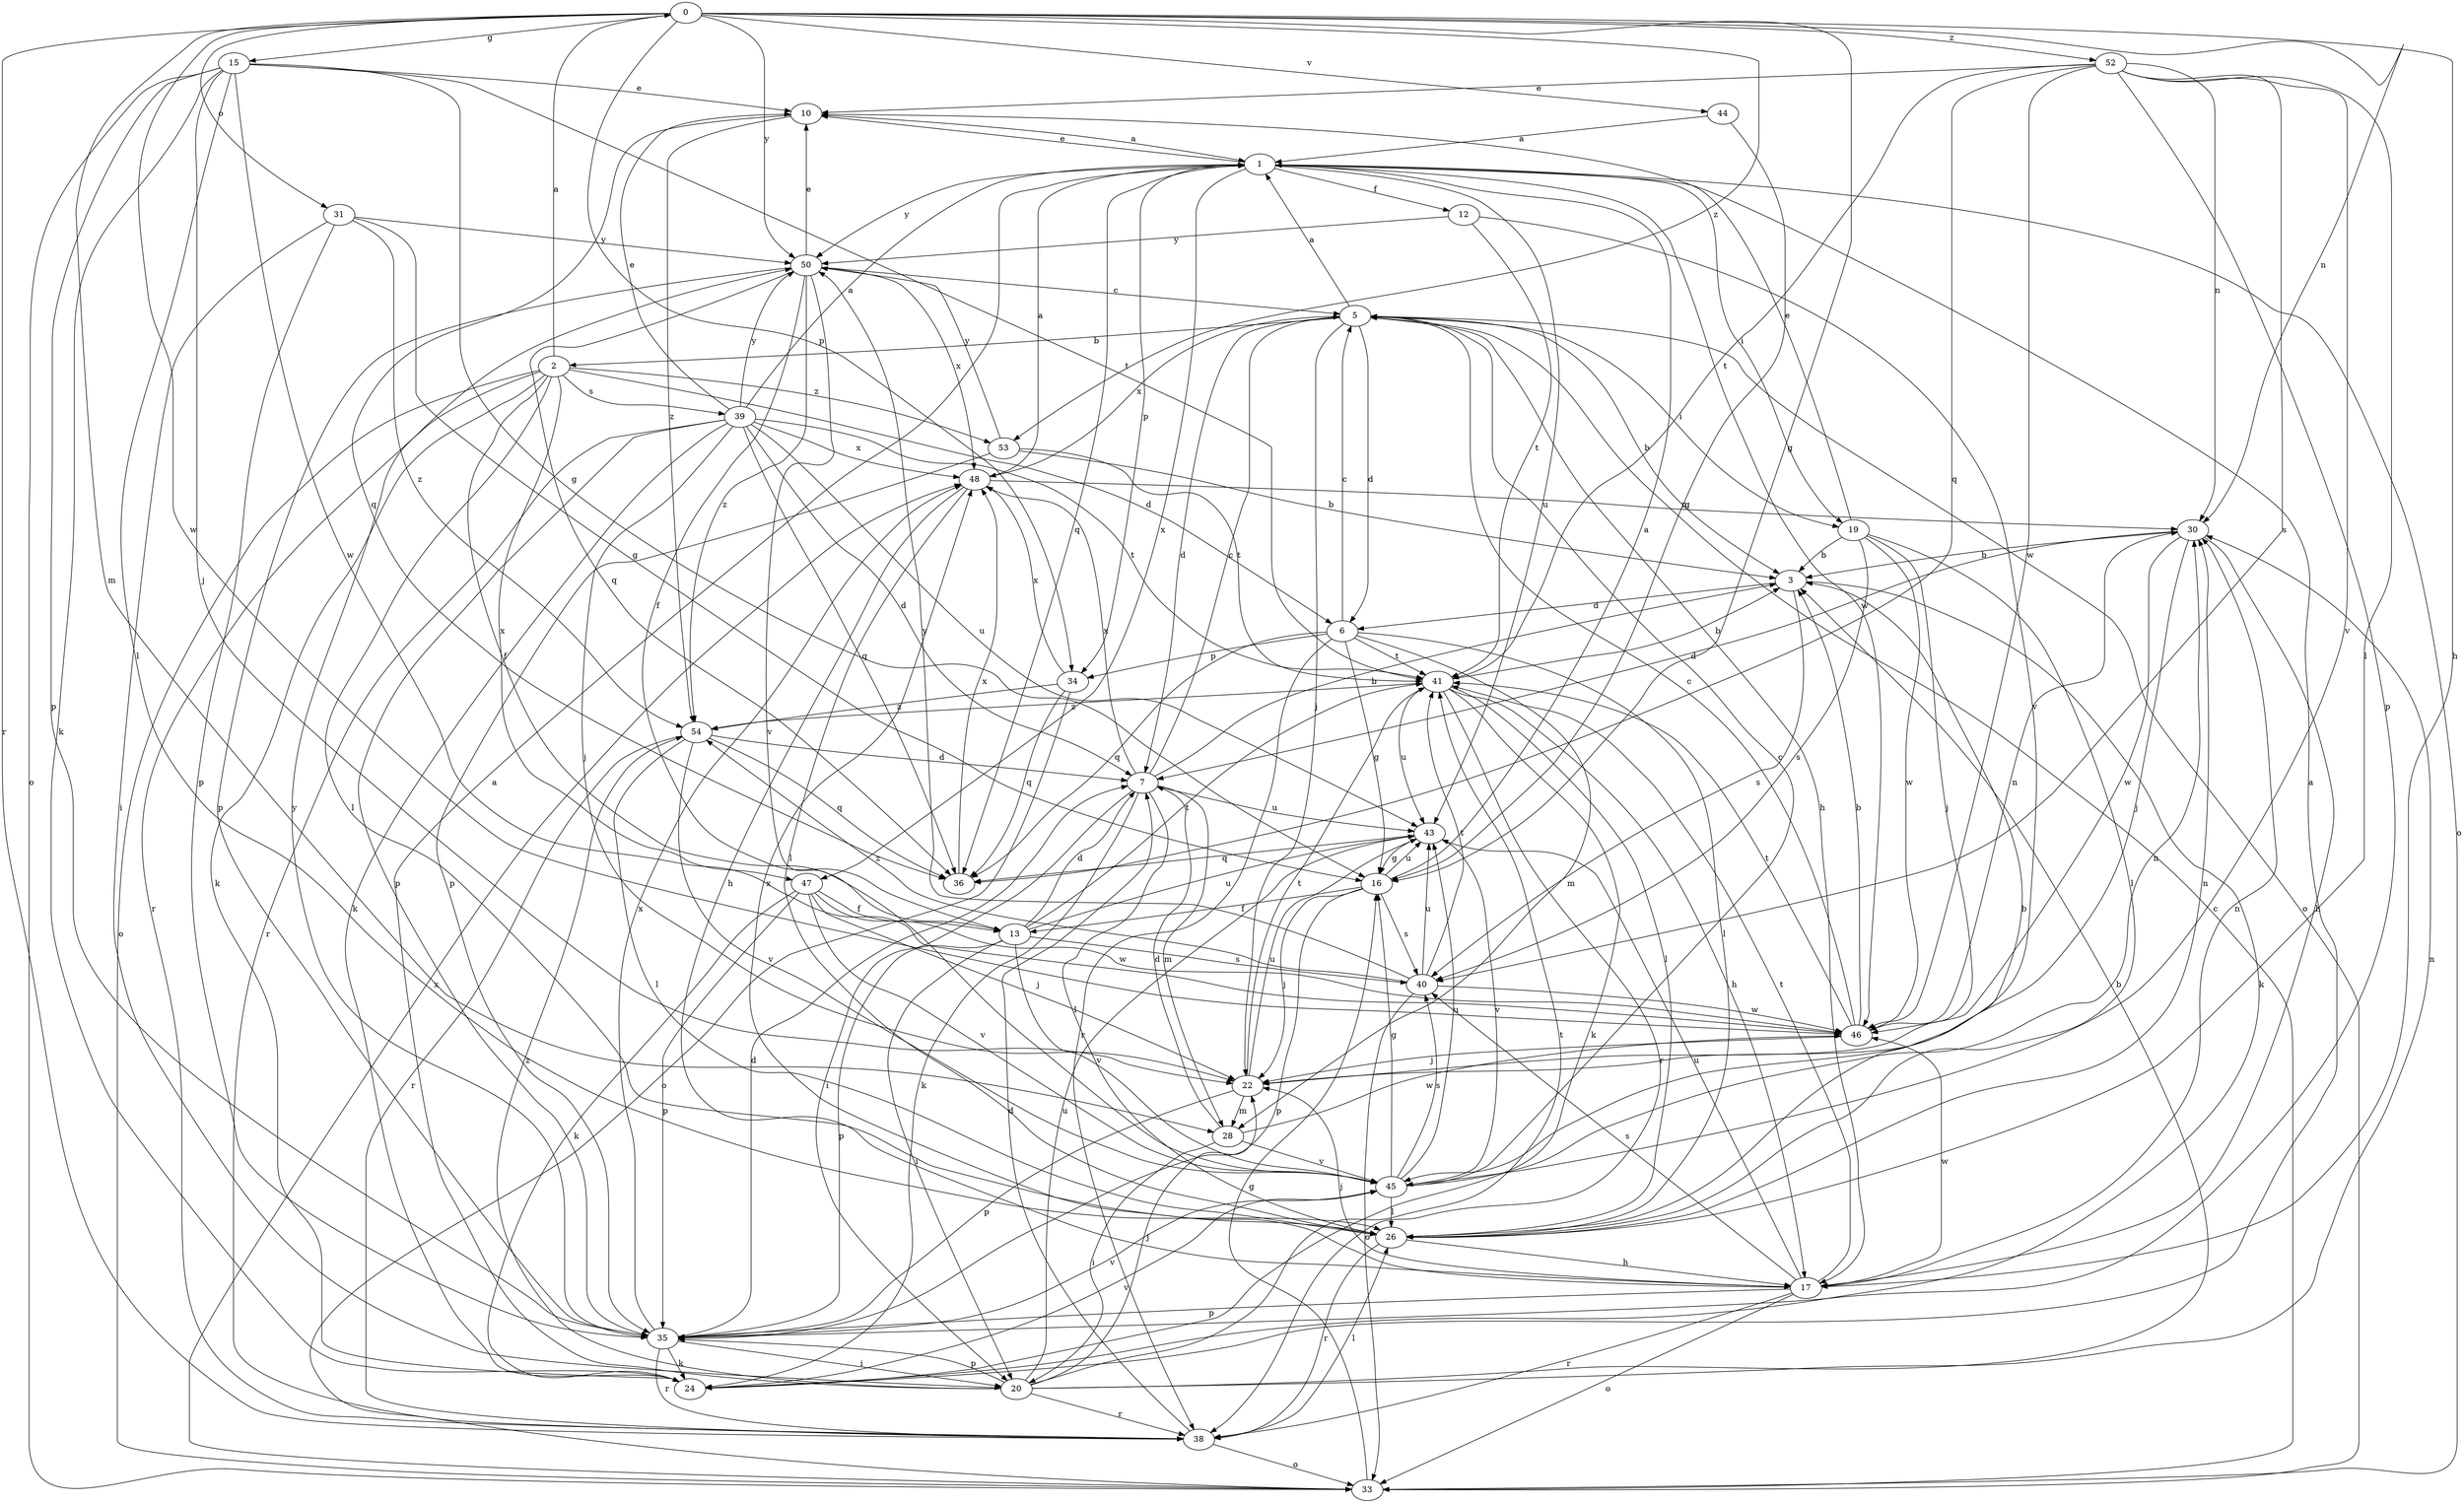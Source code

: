 strict digraph  {
0;
1;
2;
3;
5;
6;
7;
10;
12;
13;
15;
16;
17;
19;
20;
22;
24;
26;
28;
30;
31;
33;
34;
35;
36;
38;
39;
40;
41;
43;
44;
45;
46;
47;
48;
50;
52;
53;
54;
0 -> 15  [label=g];
0 -> 16  [label=g];
0 -> 17  [label=h];
0 -> 28  [label=m];
0 -> 30  [label=n];
0 -> 31  [label=o];
0 -> 34  [label=p];
0 -> 38  [label=r];
0 -> 44  [label=v];
0 -> 46  [label=w];
0 -> 50  [label=y];
0 -> 52  [label=z];
0 -> 53  [label=z];
1 -> 10  [label=e];
1 -> 12  [label=f];
1 -> 19  [label=i];
1 -> 33  [label=o];
1 -> 34  [label=p];
1 -> 36  [label=q];
1 -> 43  [label=u];
1 -> 46  [label=w];
1 -> 47  [label=x];
1 -> 50  [label=y];
2 -> 0  [label=a];
2 -> 6  [label=d];
2 -> 13  [label=f];
2 -> 24  [label=k];
2 -> 26  [label=l];
2 -> 33  [label=o];
2 -> 38  [label=r];
2 -> 39  [label=s];
2 -> 47  [label=x];
2 -> 53  [label=z];
3 -> 6  [label=d];
3 -> 24  [label=k];
3 -> 40  [label=s];
5 -> 1  [label=a];
5 -> 2  [label=b];
5 -> 3  [label=b];
5 -> 6  [label=d];
5 -> 7  [label=d];
5 -> 17  [label=h];
5 -> 19  [label=i];
5 -> 22  [label=j];
5 -> 33  [label=o];
5 -> 48  [label=x];
6 -> 5  [label=c];
6 -> 16  [label=g];
6 -> 26  [label=l];
6 -> 28  [label=m];
6 -> 34  [label=p];
6 -> 36  [label=q];
6 -> 38  [label=r];
6 -> 41  [label=t];
7 -> 3  [label=b];
7 -> 5  [label=c];
7 -> 20  [label=i];
7 -> 24  [label=k];
7 -> 26  [label=l];
7 -> 28  [label=m];
7 -> 43  [label=u];
7 -> 48  [label=x];
10 -> 1  [label=a];
10 -> 36  [label=q];
10 -> 54  [label=z];
12 -> 41  [label=t];
12 -> 45  [label=v];
12 -> 50  [label=y];
13 -> 7  [label=d];
13 -> 20  [label=i];
13 -> 35  [label=p];
13 -> 40  [label=s];
13 -> 41  [label=t];
13 -> 43  [label=u];
13 -> 45  [label=v];
15 -> 10  [label=e];
15 -> 16  [label=g];
15 -> 22  [label=j];
15 -> 24  [label=k];
15 -> 26  [label=l];
15 -> 33  [label=o];
15 -> 35  [label=p];
15 -> 41  [label=t];
15 -> 46  [label=w];
16 -> 1  [label=a];
16 -> 13  [label=f];
16 -> 22  [label=j];
16 -> 35  [label=p];
16 -> 40  [label=s];
16 -> 43  [label=u];
17 -> 22  [label=j];
17 -> 30  [label=n];
17 -> 33  [label=o];
17 -> 35  [label=p];
17 -> 38  [label=r];
17 -> 40  [label=s];
17 -> 41  [label=t];
17 -> 43  [label=u];
17 -> 46  [label=w];
17 -> 48  [label=x];
19 -> 3  [label=b];
19 -> 10  [label=e];
19 -> 22  [label=j];
19 -> 26  [label=l];
19 -> 40  [label=s];
19 -> 46  [label=w];
20 -> 1  [label=a];
20 -> 3  [label=b];
20 -> 22  [label=j];
20 -> 30  [label=n];
20 -> 35  [label=p];
20 -> 38  [label=r];
20 -> 41  [label=t];
20 -> 43  [label=u];
20 -> 54  [label=z];
22 -> 28  [label=m];
22 -> 35  [label=p];
22 -> 41  [label=t];
22 -> 43  [label=u];
24 -> 1  [label=a];
24 -> 45  [label=v];
26 -> 3  [label=b];
26 -> 17  [label=h];
26 -> 30  [label=n];
26 -> 38  [label=r];
28 -> 7  [label=d];
28 -> 20  [label=i];
28 -> 45  [label=v];
28 -> 46  [label=w];
30 -> 3  [label=b];
30 -> 7  [label=d];
30 -> 17  [label=h];
30 -> 22  [label=j];
30 -> 46  [label=w];
31 -> 16  [label=g];
31 -> 20  [label=i];
31 -> 35  [label=p];
31 -> 50  [label=y];
31 -> 54  [label=z];
33 -> 5  [label=c];
33 -> 16  [label=g];
33 -> 48  [label=x];
34 -> 33  [label=o];
34 -> 36  [label=q];
34 -> 48  [label=x];
34 -> 54  [label=z];
35 -> 7  [label=d];
35 -> 20  [label=i];
35 -> 24  [label=k];
35 -> 38  [label=r];
35 -> 45  [label=v];
35 -> 48  [label=x];
35 -> 50  [label=y];
36 -> 48  [label=x];
38 -> 7  [label=d];
38 -> 26  [label=l];
38 -> 33  [label=o];
39 -> 1  [label=a];
39 -> 7  [label=d];
39 -> 10  [label=e];
39 -> 22  [label=j];
39 -> 24  [label=k];
39 -> 35  [label=p];
39 -> 36  [label=q];
39 -> 38  [label=r];
39 -> 41  [label=t];
39 -> 43  [label=u];
39 -> 48  [label=x];
39 -> 50  [label=y];
40 -> 33  [label=o];
40 -> 41  [label=t];
40 -> 43  [label=u];
40 -> 46  [label=w];
40 -> 50  [label=y];
40 -> 54  [label=z];
41 -> 3  [label=b];
41 -> 17  [label=h];
41 -> 24  [label=k];
41 -> 26  [label=l];
41 -> 38  [label=r];
41 -> 43  [label=u];
41 -> 54  [label=z];
43 -> 16  [label=g];
43 -> 36  [label=q];
43 -> 45  [label=v];
44 -> 1  [label=a];
44 -> 16  [label=g];
45 -> 5  [label=c];
45 -> 16  [label=g];
45 -> 26  [label=l];
45 -> 30  [label=n];
45 -> 40  [label=s];
45 -> 43  [label=u];
46 -> 3  [label=b];
46 -> 5  [label=c];
46 -> 22  [label=j];
46 -> 30  [label=n];
46 -> 41  [label=t];
47 -> 13  [label=f];
47 -> 22  [label=j];
47 -> 24  [label=k];
47 -> 35  [label=p];
47 -> 45  [label=v];
47 -> 46  [label=w];
48 -> 1  [label=a];
48 -> 17  [label=h];
48 -> 26  [label=l];
48 -> 30  [label=n];
50 -> 5  [label=c];
50 -> 10  [label=e];
50 -> 13  [label=f];
50 -> 35  [label=p];
50 -> 36  [label=q];
50 -> 45  [label=v];
50 -> 48  [label=x];
50 -> 54  [label=z];
52 -> 10  [label=e];
52 -> 26  [label=l];
52 -> 30  [label=n];
52 -> 35  [label=p];
52 -> 36  [label=q];
52 -> 40  [label=s];
52 -> 41  [label=t];
52 -> 45  [label=v];
52 -> 46  [label=w];
53 -> 3  [label=b];
53 -> 35  [label=p];
53 -> 41  [label=t];
53 -> 50  [label=y];
54 -> 7  [label=d];
54 -> 26  [label=l];
54 -> 36  [label=q];
54 -> 38  [label=r];
54 -> 45  [label=v];
}
